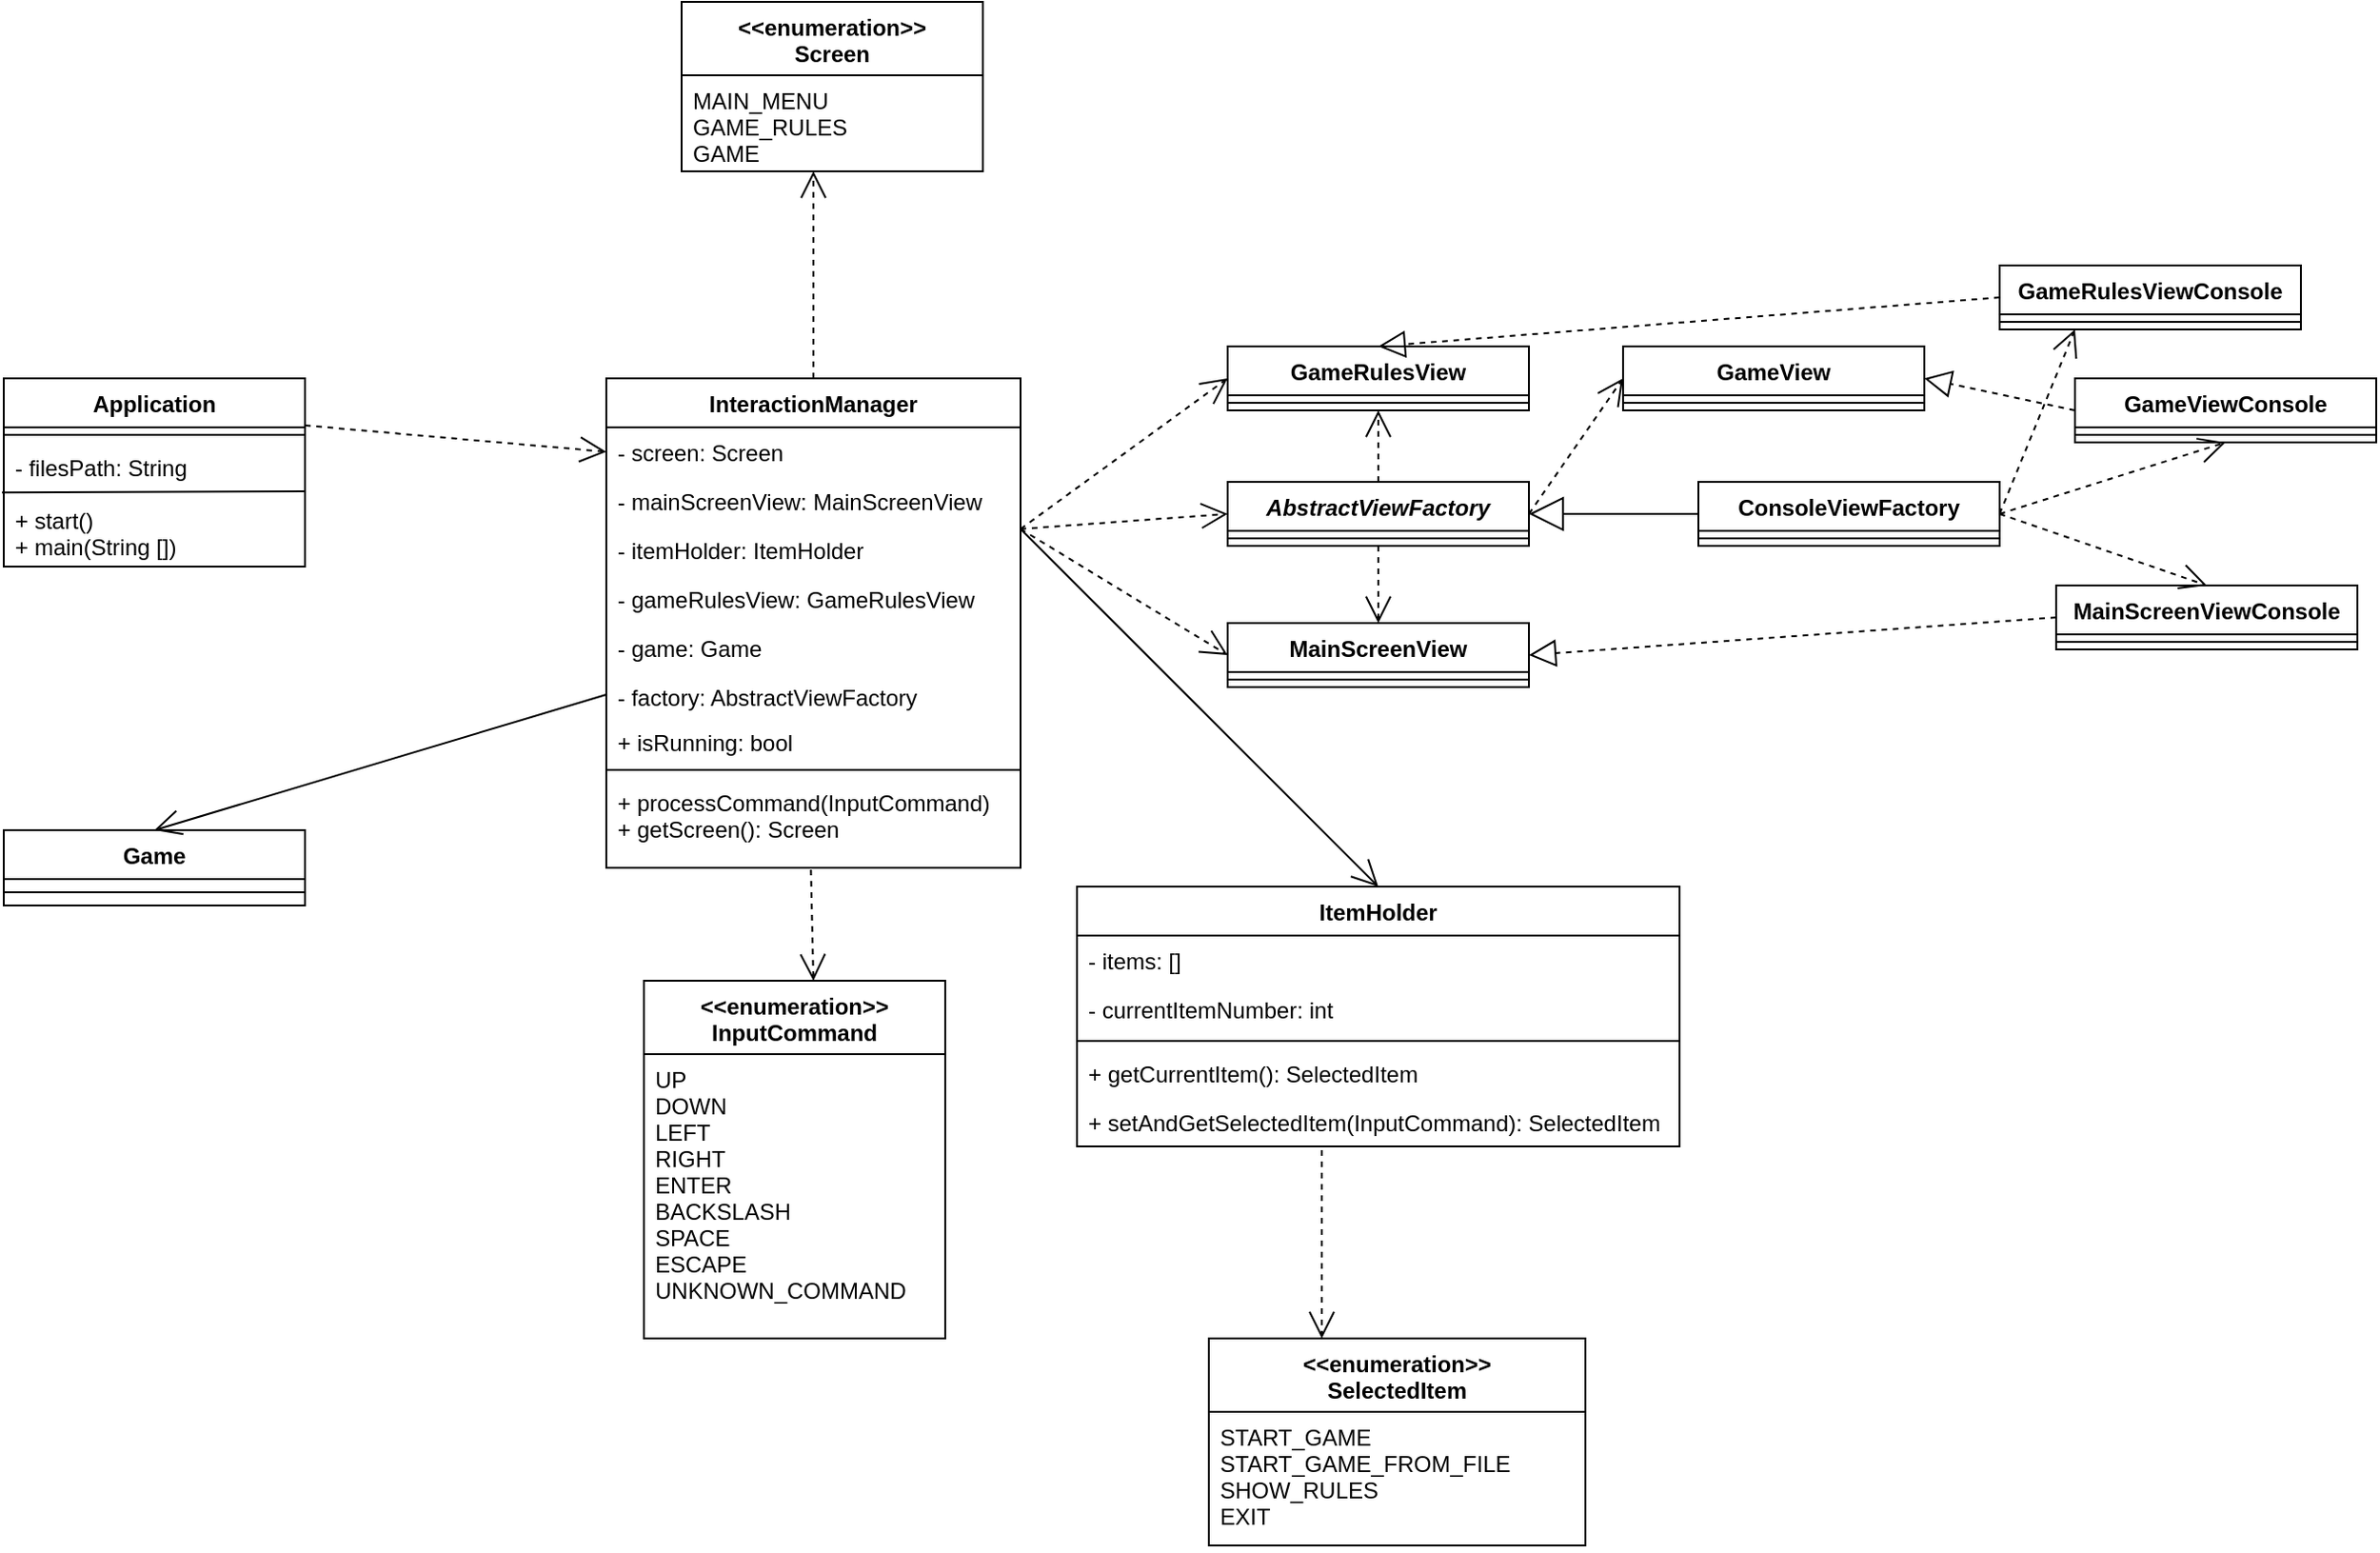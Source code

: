 <mxfile version="12.1.3" type="device" pages="1"><diagram id="TGcYYtJXzjdLg19nRddx" name="Page-1"><mxGraphModel dx="976" dy="1637" grid="1" gridSize="10" guides="1" tooltips="1" connect="1" arrows="1" fold="1" page="1" pageScale="1" pageWidth="827" pageHeight="1169" math="0" shadow="0"><root><mxCell id="0"/><mxCell id="1" parent="0"/><mxCell id="CTA-OupXQCJ43IKqiN2T-1" value="Application" style="swimlane;fontStyle=1;align=center;verticalAlign=top;childLayout=stackLayout;horizontal=1;startSize=26;horizontalStack=0;resizeParent=1;resizeParentMax=0;resizeLast=0;collapsible=1;marginBottom=0;" parent="1" vertex="1"><mxGeometry x="80" y="-280" width="160" height="100" as="geometry"/></mxCell><mxCell id="CTA-OupXQCJ43IKqiN2T-3" value="" style="line;strokeWidth=1;fillColor=none;align=left;verticalAlign=middle;spacingTop=-1;spacingLeft=3;spacingRight=3;rotatable=0;labelPosition=right;points=[];portConstraint=eastwest;" parent="CTA-OupXQCJ43IKqiN2T-1" vertex="1"><mxGeometry y="26" width="160" height="8" as="geometry"/></mxCell><mxCell id="wIlbeqSmyTfWARm8AKUg-8" value="- filesPath: String&#10;&#10;+ start()&#10;+ main(String [])" style="text;strokeColor=none;fillColor=none;align=left;verticalAlign=top;spacingLeft=4;spacingRight=4;overflow=hidden;rotatable=0;points=[[0,0.5],[1,0.5]];portConstraint=eastwest;" parent="CTA-OupXQCJ43IKqiN2T-1" vertex="1"><mxGeometry y="34" width="160" height="66" as="geometry"/></mxCell><mxCell id="CTA-OupXQCJ43IKqiN2T-15" value="InteractionManager" style="swimlane;fontStyle=1;align=center;verticalAlign=top;childLayout=stackLayout;horizontal=1;startSize=26;horizontalStack=0;resizeParent=1;resizeParentMax=0;resizeLast=0;collapsible=1;marginBottom=0;" parent="1" vertex="1"><mxGeometry x="400" y="-280" width="220" height="260" as="geometry"/></mxCell><mxCell id="CTA-OupXQCJ43IKqiN2T-19" value="- screen: Screen" style="text;strokeColor=none;fillColor=none;align=left;verticalAlign=top;spacingLeft=4;spacingRight=4;overflow=hidden;rotatable=0;points=[[0,0.5],[1,0.5]];portConstraint=eastwest;" parent="CTA-OupXQCJ43IKqiN2T-15" vertex="1"><mxGeometry y="26" width="220" height="26" as="geometry"/></mxCell><mxCell id="CTA-OupXQCJ43IKqiN2T-20" value="- mainScreenView: MainScreenView" style="text;strokeColor=none;fillColor=none;align=left;verticalAlign=top;spacingLeft=4;spacingRight=4;overflow=hidden;rotatable=0;points=[[0,0.5],[1,0.5]];portConstraint=eastwest;" parent="CTA-OupXQCJ43IKqiN2T-15" vertex="1"><mxGeometry y="52" width="220" height="26" as="geometry"/></mxCell><mxCell id="CTA-OupXQCJ43IKqiN2T-21" value="- itemHolder: ItemHolder" style="text;strokeColor=none;fillColor=none;align=left;verticalAlign=top;spacingLeft=4;spacingRight=4;overflow=hidden;rotatable=0;points=[[0,0.5],[1,0.5]];portConstraint=eastwest;" parent="CTA-OupXQCJ43IKqiN2T-15" vertex="1"><mxGeometry y="78" width="220" height="26" as="geometry"/></mxCell><mxCell id="CTA-OupXQCJ43IKqiN2T-16" value="- gameRulesView: GameRulesView" style="text;strokeColor=none;fillColor=none;align=left;verticalAlign=top;spacingLeft=4;spacingRight=4;overflow=hidden;rotatable=0;points=[[0,0.5],[1,0.5]];portConstraint=eastwest;" parent="CTA-OupXQCJ43IKqiN2T-15" vertex="1"><mxGeometry y="104" width="220" height="26" as="geometry"/></mxCell><mxCell id="wIlbeqSmyTfWARm8AKUg-1" value="- game: Game" style="text;strokeColor=none;fillColor=none;align=left;verticalAlign=top;spacingLeft=4;spacingRight=4;overflow=hidden;rotatable=0;points=[[0,0.5],[1,0.5]];portConstraint=eastwest;" parent="CTA-OupXQCJ43IKqiN2T-15" vertex="1"><mxGeometry y="130" width="220" height="26" as="geometry"/></mxCell><mxCell id="wIlbeqSmyTfWARm8AKUg-2" value="- factory: AbstractViewFactory&#10;" style="text;strokeColor=none;fillColor=none;align=left;verticalAlign=top;spacingLeft=4;spacingRight=4;overflow=hidden;rotatable=0;points=[[0,0.5],[1,0.5]];portConstraint=eastwest;" parent="CTA-OupXQCJ43IKqiN2T-15" vertex="1"><mxGeometry y="156" width="220" height="24" as="geometry"/></mxCell><mxCell id="kxWl4_UmaCbtsxm67TzL-4" value="+ isRunning: bool&#10;" style="text;strokeColor=none;fillColor=none;align=left;verticalAlign=top;spacingLeft=4;spacingRight=4;overflow=hidden;rotatable=0;points=[[0,0.5],[1,0.5]];portConstraint=eastwest;" parent="CTA-OupXQCJ43IKqiN2T-15" vertex="1"><mxGeometry y="180" width="220" height="24" as="geometry"/></mxCell><mxCell id="CTA-OupXQCJ43IKqiN2T-17" value="" style="line;strokeWidth=1;fillColor=none;align=left;verticalAlign=middle;spacingTop=-1;spacingLeft=3;spacingRight=3;rotatable=0;labelPosition=right;points=[];portConstraint=eastwest;" parent="CTA-OupXQCJ43IKqiN2T-15" vertex="1"><mxGeometry y="204" width="220" height="8" as="geometry"/></mxCell><mxCell id="CTA-OupXQCJ43IKqiN2T-18" value="+ processCommand(InputCommand)&#10;+ getScreen(): Screen" style="text;strokeColor=none;fillColor=none;align=left;verticalAlign=top;spacingLeft=4;spacingRight=4;overflow=hidden;rotatable=0;points=[[0,0.5],[1,0.5]];portConstraint=eastwest;" parent="CTA-OupXQCJ43IKqiN2T-15" vertex="1"><mxGeometry y="212" width="220" height="48" as="geometry"/></mxCell><mxCell id="CTA-OupXQCJ43IKqiN2T-69" value="AbstractViewFactory" style="swimlane;fontStyle=3;align=center;verticalAlign=top;childLayout=stackLayout;horizontal=1;startSize=26;horizontalStack=0;resizeParent=1;resizeParentMax=0;resizeLast=0;collapsible=1;marginBottom=0;" parent="1" vertex="1"><mxGeometry x="730" y="-225" width="160" height="34" as="geometry"/></mxCell><mxCell id="CTA-OupXQCJ43IKqiN2T-71" value="" style="line;strokeWidth=1;fillColor=none;align=left;verticalAlign=middle;spacingTop=-1;spacingLeft=3;spacingRight=3;rotatable=0;labelPosition=right;points=[];portConstraint=eastwest;" parent="CTA-OupXQCJ43IKqiN2T-69" vertex="1"><mxGeometry y="26" width="160" height="8" as="geometry"/></mxCell><mxCell id="CTA-OupXQCJ43IKqiN2T-73" value="MainScreenView" style="swimlane;fontStyle=1;align=center;verticalAlign=top;childLayout=stackLayout;horizontal=1;startSize=26;horizontalStack=0;resizeParent=1;resizeParentMax=0;resizeLast=0;collapsible=1;marginBottom=0;" parent="1" vertex="1"><mxGeometry x="730" y="-150" width="160" height="34" as="geometry"/></mxCell><mxCell id="CTA-OupXQCJ43IKqiN2T-74" value="" style="line;strokeWidth=1;fillColor=none;align=left;verticalAlign=middle;spacingTop=-1;spacingLeft=3;spacingRight=3;rotatable=0;labelPosition=right;points=[];portConstraint=eastwest;" parent="CTA-OupXQCJ43IKqiN2T-73" vertex="1"><mxGeometry y="26" width="160" height="8" as="geometry"/></mxCell><mxCell id="CTA-OupXQCJ43IKqiN2T-75" value="" style="endArrow=open;endSize=12;dashed=1;html=1;entryX=0;entryY=0.5;entryDx=0;entryDy=0;" parent="1" target="CTA-OupXQCJ43IKqiN2T-69" edge="1"><mxGeometry width="160" relative="1" as="geometry"><mxPoint x="620" y="-200" as="sourcePoint"/><mxPoint x="730" y="69" as="targetPoint"/></mxGeometry></mxCell><mxCell id="CTA-OupXQCJ43IKqiN2T-76" value="" style="endArrow=open;endSize=12;dashed=1;html=1;exitX=0.5;exitY=1;exitDx=0;exitDy=0;entryX=0.5;entryY=0;entryDx=0;entryDy=0;" parent="1" source="CTA-OupXQCJ43IKqiN2T-69" target="CTA-OupXQCJ43IKqiN2T-73" edge="1"><mxGeometry width="160" relative="1" as="geometry"><mxPoint x="628.9" y="-196.004" as="sourcePoint"/><mxPoint x="750" y="-323" as="targetPoint"/></mxGeometry></mxCell><mxCell id="CTA-OupXQCJ43IKqiN2T-82" value="GameRulesView" style="swimlane;fontStyle=1;align=center;verticalAlign=top;childLayout=stackLayout;horizontal=1;startSize=26;horizontalStack=0;resizeParent=1;resizeParentMax=0;resizeLast=0;collapsible=1;marginBottom=0;" parent="1" vertex="1"><mxGeometry x="730" y="-297" width="160" height="34" as="geometry"/></mxCell><mxCell id="CTA-OupXQCJ43IKqiN2T-83" value="" style="line;strokeWidth=1;fillColor=none;align=left;verticalAlign=middle;spacingTop=-1;spacingLeft=3;spacingRight=3;rotatable=0;labelPosition=right;points=[];portConstraint=eastwest;" parent="CTA-OupXQCJ43IKqiN2T-82" vertex="1"><mxGeometry y="26" width="160" height="8" as="geometry"/></mxCell><mxCell id="CTA-OupXQCJ43IKqiN2T-84" value="" style="endArrow=open;endSize=12;dashed=1;html=1;entryX=0.5;entryY=1;entryDx=0;entryDy=0;exitX=0.5;exitY=0;exitDx=0;exitDy=0;" parent="1" source="CTA-OupXQCJ43IKqiN2T-69" target="CTA-OupXQCJ43IKqiN2T-82" edge="1"><mxGeometry width="160" relative="1" as="geometry"><mxPoint x="960" y="-250" as="sourcePoint"/><mxPoint x="820" y="-140" as="targetPoint"/></mxGeometry></mxCell><mxCell id="CTA-OupXQCJ43IKqiN2T-85" value="" style="endArrow=open;endSize=12;dashed=1;html=1;entryX=0;entryY=0.5;entryDx=0;entryDy=0;" parent="1" target="CTA-OupXQCJ43IKqiN2T-82" edge="1"><mxGeometry width="160" relative="1" as="geometry"><mxPoint x="620" y="-200" as="sourcePoint"/><mxPoint x="740" y="-198" as="targetPoint"/></mxGeometry></mxCell><mxCell id="CTA-OupXQCJ43IKqiN2T-86" value="" style="endArrow=open;endSize=12;dashed=1;html=1;entryX=0;entryY=0.5;entryDx=0;entryDy=0;" parent="1" target="CTA-OupXQCJ43IKqiN2T-73" edge="1"><mxGeometry width="160" relative="1" as="geometry"><mxPoint x="620" y="-200" as="sourcePoint"/><mxPoint x="720" y="-130" as="targetPoint"/></mxGeometry></mxCell><mxCell id="CTA-OupXQCJ43IKqiN2T-87" value="&lt;&lt;enumeration&gt;&gt;&#10;SelectedItem&#10;" style="swimlane;fontStyle=1;align=center;verticalAlign=top;childLayout=stackLayout;horizontal=1;startSize=39;horizontalStack=0;resizeParent=1;resizeParentMax=0;resizeLast=0;collapsible=1;marginBottom=0;" parent="1" vertex="1"><mxGeometry x="720" y="230" width="200" height="110" as="geometry"/></mxCell><mxCell id="CTA-OupXQCJ43IKqiN2T-88" value="START_GAME&#10;START_GAME_FROM_FILE&#10;SHOW_RULES&#10;EXIT&#10;" style="text;strokeColor=none;fillColor=none;align=left;verticalAlign=top;spacingLeft=4;spacingRight=4;overflow=hidden;rotatable=0;points=[[0,0.5],[1,0.5]];portConstraint=eastwest;" parent="CTA-OupXQCJ43IKqiN2T-87" vertex="1"><mxGeometry y="39" width="200" height="71" as="geometry"/></mxCell><mxCell id="CTA-OupXQCJ43IKqiN2T-91" value="" style="endArrow=open;endSize=12;html=1;entryX=0.5;entryY=0;entryDx=0;entryDy=0;" parent="1" target="wIlbeqSmyTfWARm8AKUg-12" edge="1"><mxGeometry width="160" relative="1" as="geometry"><mxPoint x="620" y="-200" as="sourcePoint"/><mxPoint x="750" y="-30" as="targetPoint"/></mxGeometry></mxCell><mxCell id="wIlbeqSmyTfWARm8AKUg-3" value="Game" style="swimlane;fontStyle=1;align=center;verticalAlign=top;childLayout=stackLayout;horizontal=1;startSize=26;horizontalStack=0;resizeParent=1;resizeParentMax=0;resizeLast=0;collapsible=1;marginBottom=0;" parent="1" vertex="1"><mxGeometry x="80" y="-40" width="160" height="40" as="geometry"><mxRectangle x="170" y="-10" width="70" height="26" as="alternateBounds"/></mxGeometry></mxCell><mxCell id="wIlbeqSmyTfWARm8AKUg-4" value="" style="line;strokeWidth=1;fillColor=none;align=left;verticalAlign=middle;spacingTop=-1;spacingLeft=3;spacingRight=3;rotatable=0;labelPosition=right;points=[];portConstraint=eastwest;" parent="wIlbeqSmyTfWARm8AKUg-3" vertex="1"><mxGeometry y="26" width="160" height="14" as="geometry"/></mxCell><mxCell id="wIlbeqSmyTfWARm8AKUg-5" value="" style="endArrow=open;endFill=1;endSize=12;html=1;rounded=0;entryX=0.5;entryY=0;entryDx=0;entryDy=0;exitX=0;exitY=0.5;exitDx=0;exitDy=0;" parent="1" source="wIlbeqSmyTfWARm8AKUg-2" target="wIlbeqSmyTfWARm8AKUg-3" edge="1"><mxGeometry width="160" relative="1" as="geometry"><mxPoint x="260" y="-110" as="sourcePoint"/><mxPoint x="420" y="-110" as="targetPoint"/></mxGeometry></mxCell><mxCell id="wIlbeqSmyTfWARm8AKUg-7" value="" style="endArrow=open;endFill=1;endSize=12;html=1;rounded=0;dashed=1;exitX=0.494;exitY=1.021;exitDx=0;exitDy=0;exitPerimeter=0;" parent="1" source="CTA-OupXQCJ43IKqiN2T-18" edge="1"><mxGeometry width="160" relative="1" as="geometry"><mxPoint x="530" y="-40" as="sourcePoint"/><mxPoint x="510" y="40" as="targetPoint"/></mxGeometry></mxCell><mxCell id="wIlbeqSmyTfWARm8AKUg-9" value="" style="endArrow=open;endFill=1;endSize=12;html=1;rounded=0;dashed=1;exitX=1;exitY=0.25;exitDx=0;exitDy=0;entryX=0;entryY=0.5;entryDx=0;entryDy=0;" parent="1" source="CTA-OupXQCJ43IKqiN2T-1" target="CTA-OupXQCJ43IKqiN2T-19" edge="1"><mxGeometry width="160" relative="1" as="geometry"><mxPoint x="330" y="-210" as="sourcePoint"/><mxPoint x="490" y="-210" as="targetPoint"/></mxGeometry></mxCell><mxCell id="wIlbeqSmyTfWARm8AKUg-10" value="&lt;&lt;enumeration&gt;&gt;&#10;InputCommand" style="swimlane;fontStyle=1;align=center;verticalAlign=top;childLayout=stackLayout;horizontal=1;startSize=39;horizontalStack=0;resizeParent=1;resizeParentMax=0;resizeLast=0;collapsible=1;marginBottom=0;" parent="1" vertex="1"><mxGeometry x="420" y="40" width="160" height="190" as="geometry"/></mxCell><mxCell id="wIlbeqSmyTfWARm8AKUg-11" value="UP&#10;DOWN&#10;LEFT&#10;RIGHT&#10;ENTER&#10;BACKSLASH&#10;SPACE&#10;ESCAPE&#10;UNKNOWN_COMMAND" style="text;strokeColor=none;fillColor=none;align=left;verticalAlign=top;spacingLeft=4;spacingRight=4;overflow=hidden;rotatable=0;points=[[0,0.5],[1,0.5]];portConstraint=eastwest;" parent="wIlbeqSmyTfWARm8AKUg-10" vertex="1"><mxGeometry y="39" width="160" height="151" as="geometry"/></mxCell><mxCell id="wIlbeqSmyTfWARm8AKUg-12" value="ItemHolder" style="swimlane;fontStyle=1;align=center;verticalAlign=top;childLayout=stackLayout;horizontal=1;startSize=26;horizontalStack=0;resizeParent=1;resizeParentMax=0;resizeLast=0;collapsible=1;marginBottom=0;" parent="1" vertex="1"><mxGeometry x="650" y="-10" width="320" height="138" as="geometry"/></mxCell><mxCell id="wIlbeqSmyTfWARm8AKUg-13" value="- items: []" style="text;strokeColor=none;fillColor=none;align=left;verticalAlign=top;spacingLeft=4;spacingRight=4;overflow=hidden;rotatable=0;points=[[0,0.5],[1,0.5]];portConstraint=eastwest;" parent="wIlbeqSmyTfWARm8AKUg-12" vertex="1"><mxGeometry y="26" width="320" height="26" as="geometry"/></mxCell><mxCell id="wIlbeqSmyTfWARm8AKUg-16" value="- currentItemNumber: int" style="text;strokeColor=none;fillColor=none;align=left;verticalAlign=top;spacingLeft=4;spacingRight=4;overflow=hidden;rotatable=0;points=[[0,0.5],[1,0.5]];portConstraint=eastwest;" parent="wIlbeqSmyTfWARm8AKUg-12" vertex="1"><mxGeometry y="52" width="320" height="26" as="geometry"/></mxCell><mxCell id="wIlbeqSmyTfWARm8AKUg-14" value="" style="line;strokeWidth=1;fillColor=none;align=left;verticalAlign=middle;spacingTop=-1;spacingLeft=3;spacingRight=3;rotatable=0;labelPosition=right;points=[];portConstraint=eastwest;" parent="wIlbeqSmyTfWARm8AKUg-12" vertex="1"><mxGeometry y="78" width="320" height="8" as="geometry"/></mxCell><mxCell id="wIlbeqSmyTfWARm8AKUg-15" value="+ getCurrentItem(): SelectedItem" style="text;strokeColor=none;fillColor=none;align=left;verticalAlign=top;spacingLeft=4;spacingRight=4;overflow=hidden;rotatable=0;points=[[0,0.5],[1,0.5]];portConstraint=eastwest;" parent="wIlbeqSmyTfWARm8AKUg-12" vertex="1"><mxGeometry y="86" width="320" height="26" as="geometry"/></mxCell><mxCell id="wIlbeqSmyTfWARm8AKUg-17" value="+ setAndGetSelectedItem(InputCommand): SelectedItem" style="text;strokeColor=none;fillColor=none;align=left;verticalAlign=top;spacingLeft=4;spacingRight=4;overflow=hidden;rotatable=0;points=[[0,0.5],[1,0.5]];portConstraint=eastwest;" parent="wIlbeqSmyTfWARm8AKUg-12" vertex="1"><mxGeometry y="112" width="320" height="26" as="geometry"/></mxCell><mxCell id="wIlbeqSmyTfWARm8AKUg-18" value="" style="endArrow=open;endFill=1;endSize=12;html=1;rounded=0;dashed=1;" parent="1" edge="1"><mxGeometry width="160" relative="1" as="geometry"><mxPoint x="780" y="130" as="sourcePoint"/><mxPoint x="780" y="230" as="targetPoint"/></mxGeometry></mxCell><mxCell id="wIlbeqSmyTfWARm8AKUg-19" value="&lt;&lt;enumeration&gt;&gt;&#10;Screen" style="swimlane;fontStyle=1;align=center;verticalAlign=top;childLayout=stackLayout;horizontal=1;startSize=39;horizontalStack=0;resizeParent=1;resizeParentMax=0;resizeLast=0;collapsible=1;marginBottom=0;" parent="1" vertex="1"><mxGeometry x="440" y="-480" width="160" height="90" as="geometry"/></mxCell><mxCell id="wIlbeqSmyTfWARm8AKUg-20" value="MAIN_MENU&#10;GAME_RULES&#10;GAME" style="text;strokeColor=none;fillColor=none;align=left;verticalAlign=top;spacingLeft=4;spacingRight=4;overflow=hidden;rotatable=0;points=[[0,0.5],[1,0.5]];portConstraint=eastwest;" parent="wIlbeqSmyTfWARm8AKUg-19" vertex="1"><mxGeometry y="39" width="160" height="51" as="geometry"/></mxCell><mxCell id="wIlbeqSmyTfWARm8AKUg-22" value="" style="endArrow=open;endFill=1;endSize=12;html=1;rounded=0;dashed=1;exitX=0.5;exitY=0;exitDx=0;exitDy=0;" parent="1" source="CTA-OupXQCJ43IKqiN2T-15" edge="1"><mxGeometry width="160" relative="1" as="geometry"><mxPoint x="480" y="-340" as="sourcePoint"/><mxPoint x="510" y="-390" as="targetPoint"/></mxGeometry></mxCell><mxCell id="kxWl4_UmaCbtsxm67TzL-2" value="" style="endArrow=none;html=1;rounded=0;exitX=-0.006;exitY=0.404;exitDx=0;exitDy=0;exitPerimeter=0;" parent="1" source="wIlbeqSmyTfWARm8AKUg-8" edge="1"><mxGeometry width="50" height="50" relative="1" as="geometry"><mxPoint x="230" y="-170" as="sourcePoint"/><mxPoint x="240" y="-220" as="targetPoint"/></mxGeometry></mxCell><mxCell id="DEX1Nb75Da4W62tPJGTh-1" value="GameView" style="swimlane;fontStyle=1;align=center;verticalAlign=top;childLayout=stackLayout;horizontal=1;startSize=26;horizontalStack=0;resizeParent=1;resizeParentMax=0;resizeLast=0;collapsible=1;marginBottom=0;" vertex="1" parent="1"><mxGeometry x="940" y="-297" width="160" height="34" as="geometry"/></mxCell><mxCell id="DEX1Nb75Da4W62tPJGTh-2" value="" style="line;strokeWidth=1;fillColor=none;align=left;verticalAlign=middle;spacingTop=-1;spacingLeft=3;spacingRight=3;rotatable=0;labelPosition=right;points=[];portConstraint=eastwest;" vertex="1" parent="DEX1Nb75Da4W62tPJGTh-1"><mxGeometry y="26" width="160" height="8" as="geometry"/></mxCell><mxCell id="DEX1Nb75Da4W62tPJGTh-3" value="" style="endArrow=open;endSize=12;dashed=1;html=1;entryX=0;entryY=0.5;entryDx=0;entryDy=0;" edge="1" parent="1" target="DEX1Nb75Da4W62tPJGTh-1"><mxGeometry width="160" relative="1" as="geometry"><mxPoint x="890" y="-208" as="sourcePoint"/><mxPoint x="820" y="-253" as="targetPoint"/></mxGeometry></mxCell><mxCell id="DEX1Nb75Da4W62tPJGTh-4" value="" style="endArrow=block;endSize=16;endFill=0;html=1;entryX=1;entryY=0.5;entryDx=0;entryDy=0;" edge="1" parent="1" target="CTA-OupXQCJ43IKqiN2T-69"><mxGeometry x="1" y="499" width="160" relative="1" as="geometry"><mxPoint x="980" y="-208" as="sourcePoint"/><mxPoint x="1010" y="-190" as="targetPoint"/><mxPoint x="420" y="229" as="offset"/></mxGeometry></mxCell><mxCell id="DEX1Nb75Da4W62tPJGTh-5" value="ConsoleViewFactory" style="swimlane;fontStyle=1;align=center;verticalAlign=top;childLayout=stackLayout;horizontal=1;startSize=26;horizontalStack=0;resizeParent=1;resizeParentMax=0;resizeLast=0;collapsible=1;marginBottom=0;" vertex="1" parent="1"><mxGeometry x="980" y="-225" width="160" height="34" as="geometry"/></mxCell><mxCell id="DEX1Nb75Da4W62tPJGTh-6" value="" style="line;strokeWidth=1;fillColor=none;align=left;verticalAlign=middle;spacingTop=-1;spacingLeft=3;spacingRight=3;rotatable=0;labelPosition=right;points=[];portConstraint=eastwest;" vertex="1" parent="DEX1Nb75Da4W62tPJGTh-5"><mxGeometry y="26" width="160" height="8" as="geometry"/></mxCell><mxCell id="DEX1Nb75Da4W62tPJGTh-7" value="GameViewConsole" style="swimlane;fontStyle=1;align=center;verticalAlign=top;childLayout=stackLayout;horizontal=1;startSize=26;horizontalStack=0;resizeParent=1;resizeParentMax=0;resizeLast=0;collapsible=1;marginBottom=0;" vertex="1" parent="1"><mxGeometry x="1180" y="-280" width="160" height="34" as="geometry"/></mxCell><mxCell id="DEX1Nb75Da4W62tPJGTh-8" value="" style="line;strokeWidth=1;fillColor=none;align=left;verticalAlign=middle;spacingTop=-1;spacingLeft=3;spacingRight=3;rotatable=0;labelPosition=right;points=[];portConstraint=eastwest;" vertex="1" parent="DEX1Nb75Da4W62tPJGTh-7"><mxGeometry y="26" width="160" height="8" as="geometry"/></mxCell><mxCell id="DEX1Nb75Da4W62tPJGTh-9" value="" style="endArrow=block;dashed=1;endFill=0;endSize=12;html=1;entryX=1;entryY=0.5;entryDx=0;entryDy=0;exitX=0;exitY=0.5;exitDx=0;exitDy=0;" edge="1" parent="1" source="DEX1Nb75Da4W62tPJGTh-7" target="DEX1Nb75Da4W62tPJGTh-1"><mxGeometry width="160" relative="1" as="geometry"><mxPoint x="1120" y="39.5" as="sourcePoint"/><mxPoint x="1280" y="39.5" as="targetPoint"/></mxGeometry></mxCell><mxCell id="DEX1Nb75Da4W62tPJGTh-10" value="" style="endArrow=open;endSize=12;dashed=1;html=1;entryX=0.5;entryY=1;entryDx=0;entryDy=0;exitX=1;exitY=0.5;exitDx=0;exitDy=0;" edge="1" parent="1" source="DEX1Nb75Da4W62tPJGTh-5" target="DEX1Nb75Da4W62tPJGTh-7"><mxGeometry width="160" relative="1" as="geometry"><mxPoint x="900" y="-198" as="sourcePoint"/><mxPoint x="950" y="-270" as="targetPoint"/></mxGeometry></mxCell><mxCell id="DEX1Nb75Da4W62tPJGTh-11" value="GameRulesViewConsole" style="swimlane;fontStyle=1;align=center;verticalAlign=top;childLayout=stackLayout;horizontal=1;startSize=26;horizontalStack=0;resizeParent=1;resizeParentMax=0;resizeLast=0;collapsible=1;marginBottom=0;" vertex="1" parent="1"><mxGeometry x="1140" y="-340" width="160" height="34" as="geometry"/></mxCell><mxCell id="DEX1Nb75Da4W62tPJGTh-12" value="" style="line;strokeWidth=1;fillColor=none;align=left;verticalAlign=middle;spacingTop=-1;spacingLeft=3;spacingRight=3;rotatable=0;labelPosition=right;points=[];portConstraint=eastwest;" vertex="1" parent="DEX1Nb75Da4W62tPJGTh-11"><mxGeometry y="26" width="160" height="8" as="geometry"/></mxCell><mxCell id="DEX1Nb75Da4W62tPJGTh-13" value="" style="endArrow=open;endSize=12;dashed=1;html=1;entryX=0.25;entryY=1;entryDx=0;entryDy=0;exitX=1;exitY=0.5;exitDx=0;exitDy=0;" edge="1" parent="1" source="DEX1Nb75Da4W62tPJGTh-5" target="DEX1Nb75Da4W62tPJGTh-11"><mxGeometry width="160" relative="1" as="geometry"><mxPoint x="1150" y="-198" as="sourcePoint"/><mxPoint x="1270" y="-236" as="targetPoint"/></mxGeometry></mxCell><mxCell id="DEX1Nb75Da4W62tPJGTh-14" value="" style="endArrow=block;dashed=1;endFill=0;endSize=12;html=1;entryX=0.5;entryY=0;entryDx=0;entryDy=0;exitX=0;exitY=0.5;exitDx=0;exitDy=0;" edge="1" parent="1" source="DEX1Nb75Da4W62tPJGTh-11" target="CTA-OupXQCJ43IKqiN2T-82"><mxGeometry width="160" relative="1" as="geometry"><mxPoint x="1190" y="-253" as="sourcePoint"/><mxPoint x="1110" y="-270" as="targetPoint"/></mxGeometry></mxCell><mxCell id="DEX1Nb75Da4W62tPJGTh-16" value="MainScreenViewConsole" style="swimlane;fontStyle=1;align=center;verticalAlign=top;childLayout=stackLayout;horizontal=1;startSize=26;horizontalStack=0;resizeParent=1;resizeParentMax=0;resizeLast=0;collapsible=1;marginBottom=0;" vertex="1" parent="1"><mxGeometry x="1170" y="-170" width="160" height="34" as="geometry"/></mxCell><mxCell id="DEX1Nb75Da4W62tPJGTh-17" value="" style="line;strokeWidth=1;fillColor=none;align=left;verticalAlign=middle;spacingTop=-1;spacingLeft=3;spacingRight=3;rotatable=0;labelPosition=right;points=[];portConstraint=eastwest;" vertex="1" parent="DEX1Nb75Da4W62tPJGTh-16"><mxGeometry y="26" width="160" height="8" as="geometry"/></mxCell><mxCell id="DEX1Nb75Da4W62tPJGTh-18" value="" style="endArrow=open;endSize=12;dashed=1;html=1;entryX=0.5;entryY=0;entryDx=0;entryDy=0;exitX=1;exitY=0.5;exitDx=0;exitDy=0;" edge="1" parent="1" source="DEX1Nb75Da4W62tPJGTh-5" target="DEX1Nb75Da4W62tPJGTh-16"><mxGeometry width="160" relative="1" as="geometry"><mxPoint x="1150" y="-198" as="sourcePoint"/><mxPoint x="1270" y="-236" as="targetPoint"/></mxGeometry></mxCell><mxCell id="DEX1Nb75Da4W62tPJGTh-19" value="" style="endArrow=block;dashed=1;endFill=0;endSize=12;html=1;entryX=1;entryY=0.5;entryDx=0;entryDy=0;exitX=0;exitY=0.5;exitDx=0;exitDy=0;" edge="1" parent="1" source="DEX1Nb75Da4W62tPJGTh-16" target="CTA-OupXQCJ43IKqiN2T-73"><mxGeometry width="160" relative="1" as="geometry"><mxPoint x="1140" y="-127.5" as="sourcePoint"/><mxPoint x="1060" y="-144.5" as="targetPoint"/></mxGeometry></mxCell></root></mxGraphModel></diagram></mxfile>
